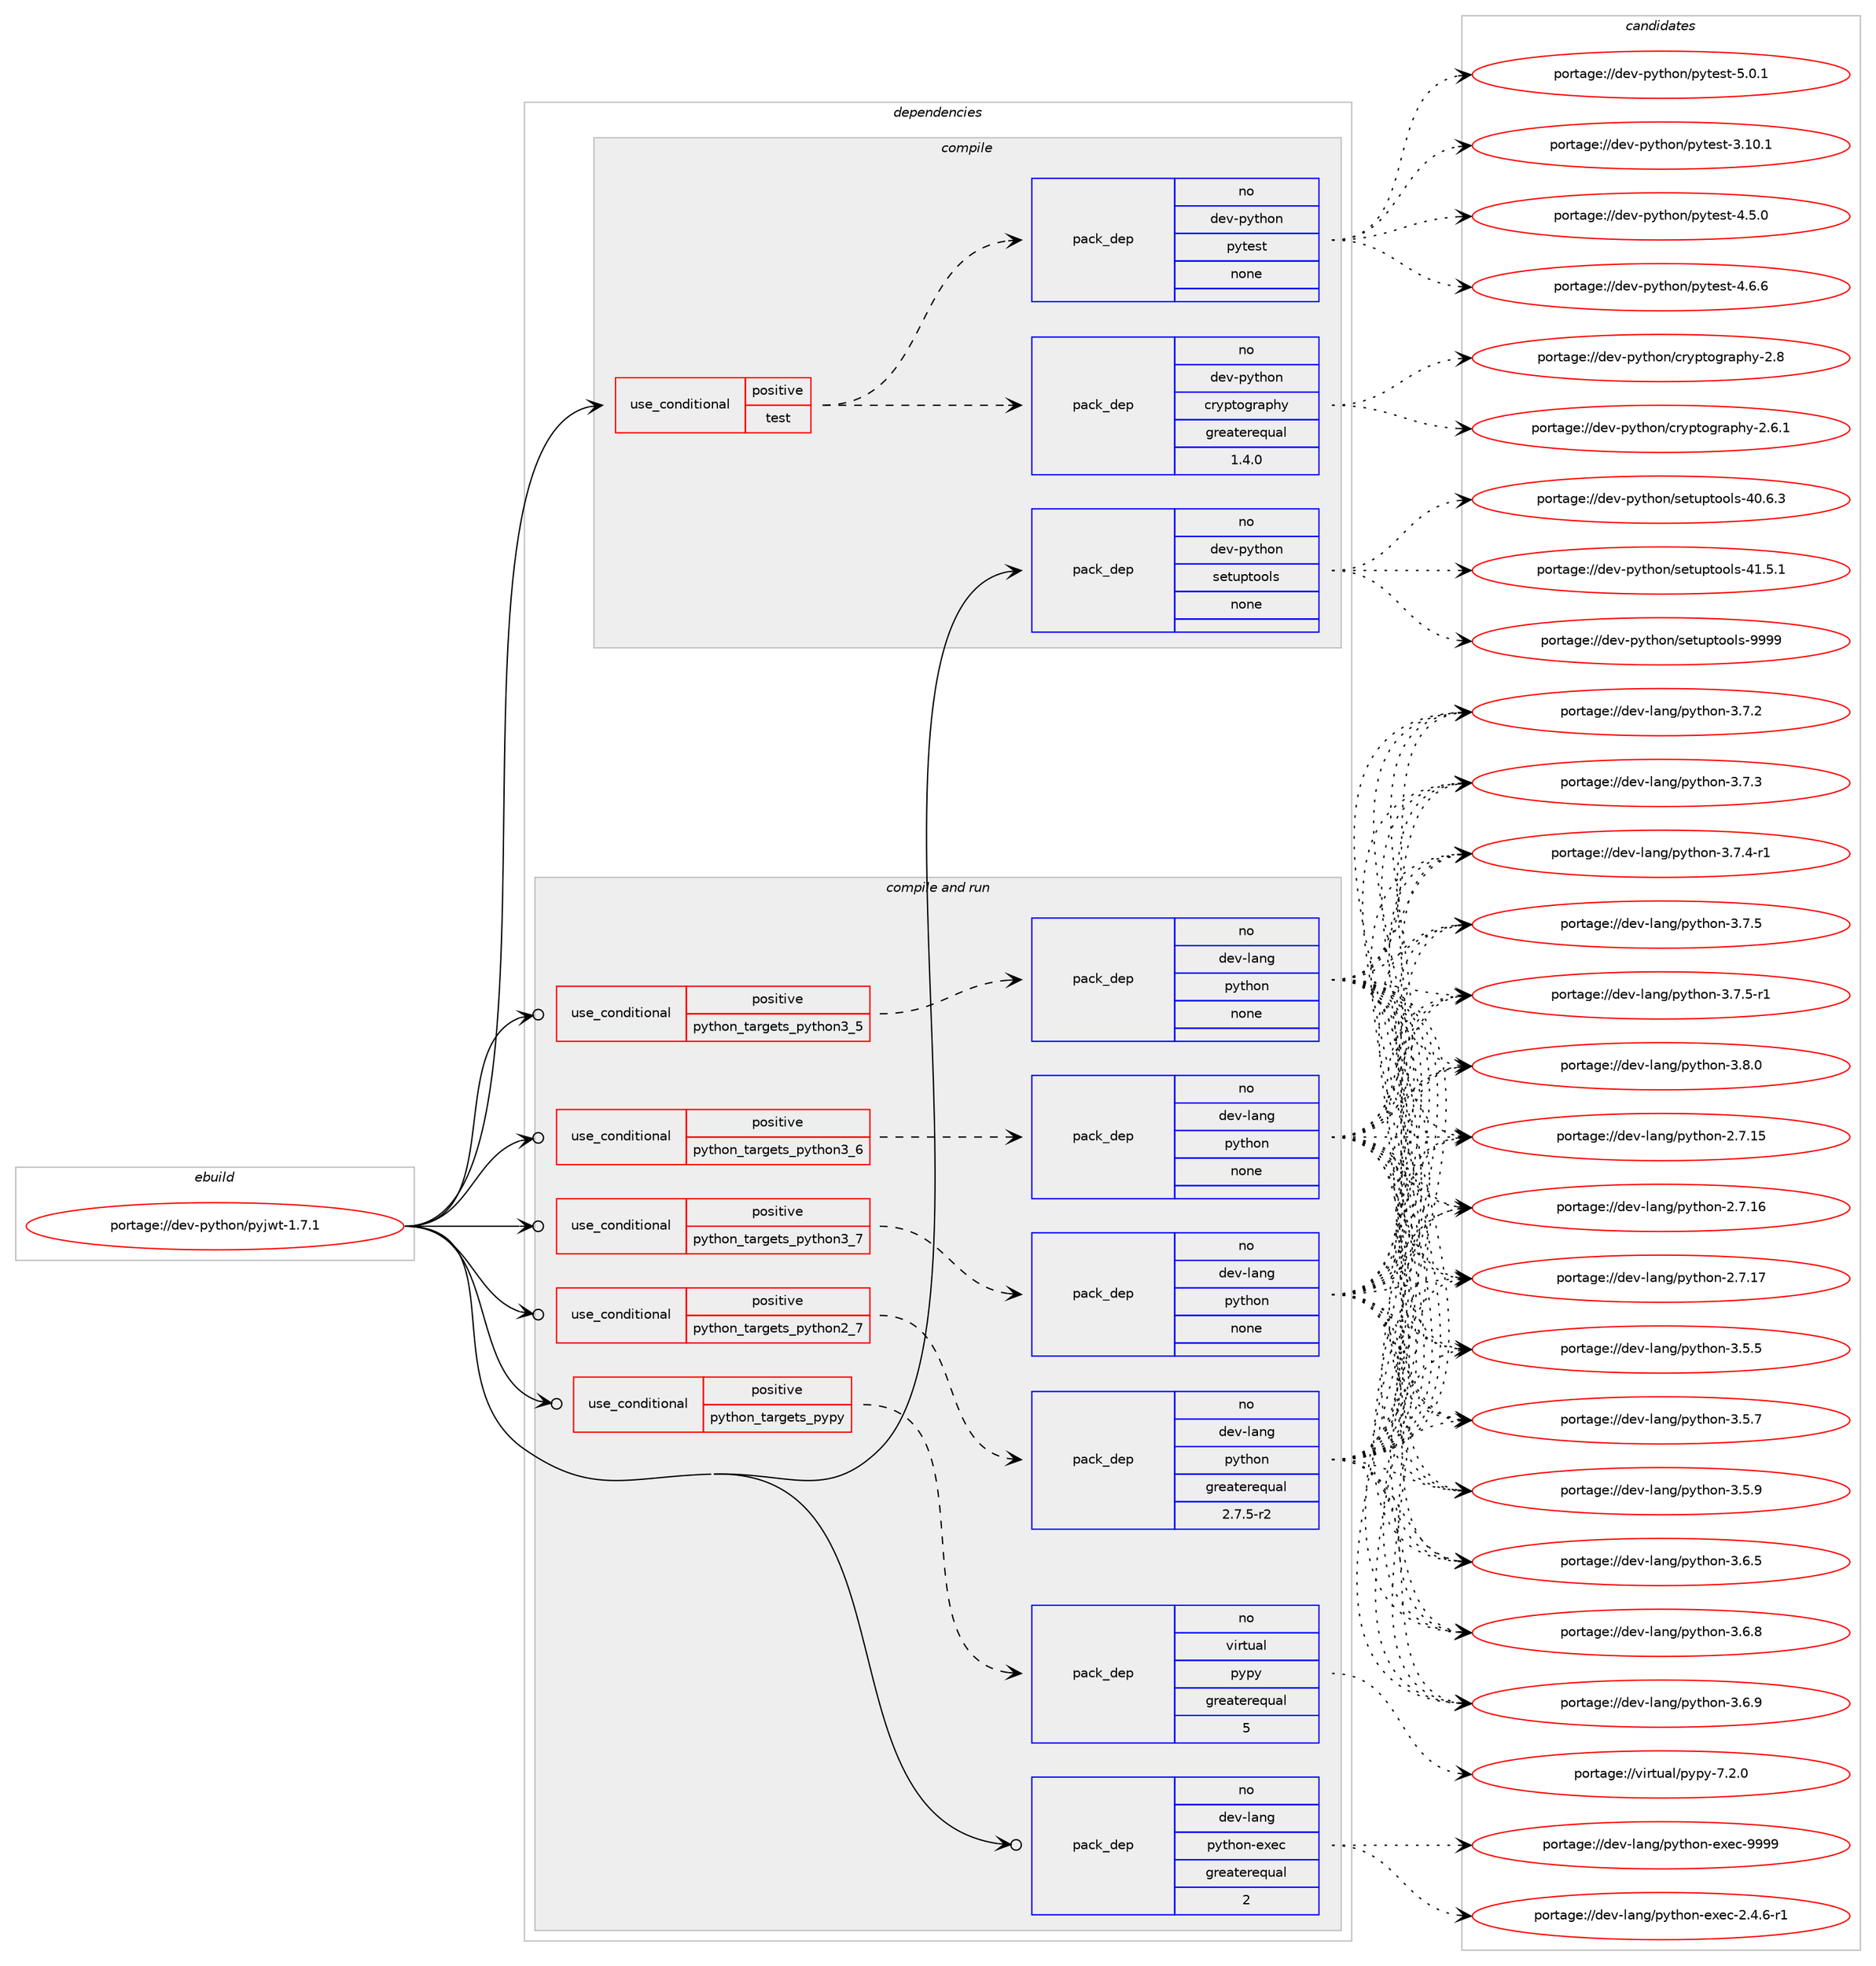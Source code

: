 digraph prolog {

# *************
# Graph options
# *************

newrank=true;
concentrate=true;
compound=true;
graph [rankdir=LR,fontname=Helvetica,fontsize=10,ranksep=1.5];#, ranksep=2.5, nodesep=0.2];
edge  [arrowhead=vee];
node  [fontname=Helvetica,fontsize=10];

# **********
# The ebuild
# **********

subgraph cluster_leftcol {
color=gray;
rank=same;
label=<<i>ebuild</i>>;
id [label="portage://dev-python/pyjwt-1.7.1", color=red, width=4, href="../dev-python/pyjwt-1.7.1.svg"];
}

# ****************
# The dependencies
# ****************

subgraph cluster_midcol {
color=gray;
label=<<i>dependencies</i>>;
subgraph cluster_compile {
fillcolor="#eeeeee";
style=filled;
label=<<i>compile</i>>;
subgraph cond35411 {
dependency161553 [label=<<TABLE BORDER="0" CELLBORDER="1" CELLSPACING="0" CELLPADDING="4"><TR><TD ROWSPAN="3" CELLPADDING="10">use_conditional</TD></TR><TR><TD>positive</TD></TR><TR><TD>test</TD></TR></TABLE>>, shape=none, color=red];
subgraph pack122774 {
dependency161554 [label=<<TABLE BORDER="0" CELLBORDER="1" CELLSPACING="0" CELLPADDING="4" WIDTH="220"><TR><TD ROWSPAN="6" CELLPADDING="30">pack_dep</TD></TR><TR><TD WIDTH="110">no</TD></TR><TR><TD>dev-python</TD></TR><TR><TD>cryptography</TD></TR><TR><TD>greaterequal</TD></TR><TR><TD>1.4.0</TD></TR></TABLE>>, shape=none, color=blue];
}
dependency161553:e -> dependency161554:w [weight=20,style="dashed",arrowhead="vee"];
subgraph pack122775 {
dependency161555 [label=<<TABLE BORDER="0" CELLBORDER="1" CELLSPACING="0" CELLPADDING="4" WIDTH="220"><TR><TD ROWSPAN="6" CELLPADDING="30">pack_dep</TD></TR><TR><TD WIDTH="110">no</TD></TR><TR><TD>dev-python</TD></TR><TR><TD>pytest</TD></TR><TR><TD>none</TD></TR><TR><TD></TD></TR></TABLE>>, shape=none, color=blue];
}
dependency161553:e -> dependency161555:w [weight=20,style="dashed",arrowhead="vee"];
}
id:e -> dependency161553:w [weight=20,style="solid",arrowhead="vee"];
subgraph pack122776 {
dependency161556 [label=<<TABLE BORDER="0" CELLBORDER="1" CELLSPACING="0" CELLPADDING="4" WIDTH="220"><TR><TD ROWSPAN="6" CELLPADDING="30">pack_dep</TD></TR><TR><TD WIDTH="110">no</TD></TR><TR><TD>dev-python</TD></TR><TR><TD>setuptools</TD></TR><TR><TD>none</TD></TR><TR><TD></TD></TR></TABLE>>, shape=none, color=blue];
}
id:e -> dependency161556:w [weight=20,style="solid",arrowhead="vee"];
}
subgraph cluster_compileandrun {
fillcolor="#eeeeee";
style=filled;
label=<<i>compile and run</i>>;
subgraph cond35412 {
dependency161557 [label=<<TABLE BORDER="0" CELLBORDER="1" CELLSPACING="0" CELLPADDING="4"><TR><TD ROWSPAN="3" CELLPADDING="10">use_conditional</TD></TR><TR><TD>positive</TD></TR><TR><TD>python_targets_pypy</TD></TR></TABLE>>, shape=none, color=red];
subgraph pack122777 {
dependency161558 [label=<<TABLE BORDER="0" CELLBORDER="1" CELLSPACING="0" CELLPADDING="4" WIDTH="220"><TR><TD ROWSPAN="6" CELLPADDING="30">pack_dep</TD></TR><TR><TD WIDTH="110">no</TD></TR><TR><TD>virtual</TD></TR><TR><TD>pypy</TD></TR><TR><TD>greaterequal</TD></TR><TR><TD>5</TD></TR></TABLE>>, shape=none, color=blue];
}
dependency161557:e -> dependency161558:w [weight=20,style="dashed",arrowhead="vee"];
}
id:e -> dependency161557:w [weight=20,style="solid",arrowhead="odotvee"];
subgraph cond35413 {
dependency161559 [label=<<TABLE BORDER="0" CELLBORDER="1" CELLSPACING="0" CELLPADDING="4"><TR><TD ROWSPAN="3" CELLPADDING="10">use_conditional</TD></TR><TR><TD>positive</TD></TR><TR><TD>python_targets_python2_7</TD></TR></TABLE>>, shape=none, color=red];
subgraph pack122778 {
dependency161560 [label=<<TABLE BORDER="0" CELLBORDER="1" CELLSPACING="0" CELLPADDING="4" WIDTH="220"><TR><TD ROWSPAN="6" CELLPADDING="30">pack_dep</TD></TR><TR><TD WIDTH="110">no</TD></TR><TR><TD>dev-lang</TD></TR><TR><TD>python</TD></TR><TR><TD>greaterequal</TD></TR><TR><TD>2.7.5-r2</TD></TR></TABLE>>, shape=none, color=blue];
}
dependency161559:e -> dependency161560:w [weight=20,style="dashed",arrowhead="vee"];
}
id:e -> dependency161559:w [weight=20,style="solid",arrowhead="odotvee"];
subgraph cond35414 {
dependency161561 [label=<<TABLE BORDER="0" CELLBORDER="1" CELLSPACING="0" CELLPADDING="4"><TR><TD ROWSPAN="3" CELLPADDING="10">use_conditional</TD></TR><TR><TD>positive</TD></TR><TR><TD>python_targets_python3_5</TD></TR></TABLE>>, shape=none, color=red];
subgraph pack122779 {
dependency161562 [label=<<TABLE BORDER="0" CELLBORDER="1" CELLSPACING="0" CELLPADDING="4" WIDTH="220"><TR><TD ROWSPAN="6" CELLPADDING="30">pack_dep</TD></TR><TR><TD WIDTH="110">no</TD></TR><TR><TD>dev-lang</TD></TR><TR><TD>python</TD></TR><TR><TD>none</TD></TR><TR><TD></TD></TR></TABLE>>, shape=none, color=blue];
}
dependency161561:e -> dependency161562:w [weight=20,style="dashed",arrowhead="vee"];
}
id:e -> dependency161561:w [weight=20,style="solid",arrowhead="odotvee"];
subgraph cond35415 {
dependency161563 [label=<<TABLE BORDER="0" CELLBORDER="1" CELLSPACING="0" CELLPADDING="4"><TR><TD ROWSPAN="3" CELLPADDING="10">use_conditional</TD></TR><TR><TD>positive</TD></TR><TR><TD>python_targets_python3_6</TD></TR></TABLE>>, shape=none, color=red];
subgraph pack122780 {
dependency161564 [label=<<TABLE BORDER="0" CELLBORDER="1" CELLSPACING="0" CELLPADDING="4" WIDTH="220"><TR><TD ROWSPAN="6" CELLPADDING="30">pack_dep</TD></TR><TR><TD WIDTH="110">no</TD></TR><TR><TD>dev-lang</TD></TR><TR><TD>python</TD></TR><TR><TD>none</TD></TR><TR><TD></TD></TR></TABLE>>, shape=none, color=blue];
}
dependency161563:e -> dependency161564:w [weight=20,style="dashed",arrowhead="vee"];
}
id:e -> dependency161563:w [weight=20,style="solid",arrowhead="odotvee"];
subgraph cond35416 {
dependency161565 [label=<<TABLE BORDER="0" CELLBORDER="1" CELLSPACING="0" CELLPADDING="4"><TR><TD ROWSPAN="3" CELLPADDING="10">use_conditional</TD></TR><TR><TD>positive</TD></TR><TR><TD>python_targets_python3_7</TD></TR></TABLE>>, shape=none, color=red];
subgraph pack122781 {
dependency161566 [label=<<TABLE BORDER="0" CELLBORDER="1" CELLSPACING="0" CELLPADDING="4" WIDTH="220"><TR><TD ROWSPAN="6" CELLPADDING="30">pack_dep</TD></TR><TR><TD WIDTH="110">no</TD></TR><TR><TD>dev-lang</TD></TR><TR><TD>python</TD></TR><TR><TD>none</TD></TR><TR><TD></TD></TR></TABLE>>, shape=none, color=blue];
}
dependency161565:e -> dependency161566:w [weight=20,style="dashed",arrowhead="vee"];
}
id:e -> dependency161565:w [weight=20,style="solid",arrowhead="odotvee"];
subgraph pack122782 {
dependency161567 [label=<<TABLE BORDER="0" CELLBORDER="1" CELLSPACING="0" CELLPADDING="4" WIDTH="220"><TR><TD ROWSPAN="6" CELLPADDING="30">pack_dep</TD></TR><TR><TD WIDTH="110">no</TD></TR><TR><TD>dev-lang</TD></TR><TR><TD>python-exec</TD></TR><TR><TD>greaterequal</TD></TR><TR><TD>2</TD></TR></TABLE>>, shape=none, color=blue];
}
id:e -> dependency161567:w [weight=20,style="solid",arrowhead="odotvee"];
}
subgraph cluster_run {
fillcolor="#eeeeee";
style=filled;
label=<<i>run</i>>;
}
}

# **************
# The candidates
# **************

subgraph cluster_choices {
rank=same;
color=gray;
label=<<i>candidates</i>>;

subgraph choice122774 {
color=black;
nodesep=1;
choiceportage10010111845112121116104111110479911412111211611110311497112104121455046544649 [label="portage://dev-python/cryptography-2.6.1", color=red, width=4,href="../dev-python/cryptography-2.6.1.svg"];
choiceportage1001011184511212111610411111047991141211121161111031149711210412145504656 [label="portage://dev-python/cryptography-2.8", color=red, width=4,href="../dev-python/cryptography-2.8.svg"];
dependency161554:e -> choiceportage10010111845112121116104111110479911412111211611110311497112104121455046544649:w [style=dotted,weight="100"];
dependency161554:e -> choiceportage1001011184511212111610411111047991141211121161111031149711210412145504656:w [style=dotted,weight="100"];
}
subgraph choice122775 {
color=black;
nodesep=1;
choiceportage100101118451121211161041111104711212111610111511645514649484649 [label="portage://dev-python/pytest-3.10.1", color=red, width=4,href="../dev-python/pytest-3.10.1.svg"];
choiceportage1001011184511212111610411111047112121116101115116455246534648 [label="portage://dev-python/pytest-4.5.0", color=red, width=4,href="../dev-python/pytest-4.5.0.svg"];
choiceportage1001011184511212111610411111047112121116101115116455246544654 [label="portage://dev-python/pytest-4.6.6", color=red, width=4,href="../dev-python/pytest-4.6.6.svg"];
choiceportage1001011184511212111610411111047112121116101115116455346484649 [label="portage://dev-python/pytest-5.0.1", color=red, width=4,href="../dev-python/pytest-5.0.1.svg"];
dependency161555:e -> choiceportage100101118451121211161041111104711212111610111511645514649484649:w [style=dotted,weight="100"];
dependency161555:e -> choiceportage1001011184511212111610411111047112121116101115116455246534648:w [style=dotted,weight="100"];
dependency161555:e -> choiceportage1001011184511212111610411111047112121116101115116455246544654:w [style=dotted,weight="100"];
dependency161555:e -> choiceportage1001011184511212111610411111047112121116101115116455346484649:w [style=dotted,weight="100"];
}
subgraph choice122776 {
color=black;
nodesep=1;
choiceportage100101118451121211161041111104711510111611711211611111110811545524846544651 [label="portage://dev-python/setuptools-40.6.3", color=red, width=4,href="../dev-python/setuptools-40.6.3.svg"];
choiceportage100101118451121211161041111104711510111611711211611111110811545524946534649 [label="portage://dev-python/setuptools-41.5.1", color=red, width=4,href="../dev-python/setuptools-41.5.1.svg"];
choiceportage10010111845112121116104111110471151011161171121161111111081154557575757 [label="portage://dev-python/setuptools-9999", color=red, width=4,href="../dev-python/setuptools-9999.svg"];
dependency161556:e -> choiceportage100101118451121211161041111104711510111611711211611111110811545524846544651:w [style=dotted,weight="100"];
dependency161556:e -> choiceportage100101118451121211161041111104711510111611711211611111110811545524946534649:w [style=dotted,weight="100"];
dependency161556:e -> choiceportage10010111845112121116104111110471151011161171121161111111081154557575757:w [style=dotted,weight="100"];
}
subgraph choice122777 {
color=black;
nodesep=1;
choiceportage1181051141161179710847112121112121455546504648 [label="portage://virtual/pypy-7.2.0", color=red, width=4,href="../virtual/pypy-7.2.0.svg"];
dependency161558:e -> choiceportage1181051141161179710847112121112121455546504648:w [style=dotted,weight="100"];
}
subgraph choice122778 {
color=black;
nodesep=1;
choiceportage10010111845108971101034711212111610411111045504655464953 [label="portage://dev-lang/python-2.7.15", color=red, width=4,href="../dev-lang/python-2.7.15.svg"];
choiceportage10010111845108971101034711212111610411111045504655464954 [label="portage://dev-lang/python-2.7.16", color=red, width=4,href="../dev-lang/python-2.7.16.svg"];
choiceportage10010111845108971101034711212111610411111045504655464955 [label="portage://dev-lang/python-2.7.17", color=red, width=4,href="../dev-lang/python-2.7.17.svg"];
choiceportage100101118451089711010347112121116104111110455146534653 [label="portage://dev-lang/python-3.5.5", color=red, width=4,href="../dev-lang/python-3.5.5.svg"];
choiceportage100101118451089711010347112121116104111110455146534655 [label="portage://dev-lang/python-3.5.7", color=red, width=4,href="../dev-lang/python-3.5.7.svg"];
choiceportage100101118451089711010347112121116104111110455146534657 [label="portage://dev-lang/python-3.5.9", color=red, width=4,href="../dev-lang/python-3.5.9.svg"];
choiceportage100101118451089711010347112121116104111110455146544653 [label="portage://dev-lang/python-3.6.5", color=red, width=4,href="../dev-lang/python-3.6.5.svg"];
choiceportage100101118451089711010347112121116104111110455146544656 [label="portage://dev-lang/python-3.6.8", color=red, width=4,href="../dev-lang/python-3.6.8.svg"];
choiceportage100101118451089711010347112121116104111110455146544657 [label="portage://dev-lang/python-3.6.9", color=red, width=4,href="../dev-lang/python-3.6.9.svg"];
choiceportage100101118451089711010347112121116104111110455146554650 [label="portage://dev-lang/python-3.7.2", color=red, width=4,href="../dev-lang/python-3.7.2.svg"];
choiceportage100101118451089711010347112121116104111110455146554651 [label="portage://dev-lang/python-3.7.3", color=red, width=4,href="../dev-lang/python-3.7.3.svg"];
choiceportage1001011184510897110103471121211161041111104551465546524511449 [label="portage://dev-lang/python-3.7.4-r1", color=red, width=4,href="../dev-lang/python-3.7.4-r1.svg"];
choiceportage100101118451089711010347112121116104111110455146554653 [label="portage://dev-lang/python-3.7.5", color=red, width=4,href="../dev-lang/python-3.7.5.svg"];
choiceportage1001011184510897110103471121211161041111104551465546534511449 [label="portage://dev-lang/python-3.7.5-r1", color=red, width=4,href="../dev-lang/python-3.7.5-r1.svg"];
choiceportage100101118451089711010347112121116104111110455146564648 [label="portage://dev-lang/python-3.8.0", color=red, width=4,href="../dev-lang/python-3.8.0.svg"];
dependency161560:e -> choiceportage10010111845108971101034711212111610411111045504655464953:w [style=dotted,weight="100"];
dependency161560:e -> choiceportage10010111845108971101034711212111610411111045504655464954:w [style=dotted,weight="100"];
dependency161560:e -> choiceportage10010111845108971101034711212111610411111045504655464955:w [style=dotted,weight="100"];
dependency161560:e -> choiceportage100101118451089711010347112121116104111110455146534653:w [style=dotted,weight="100"];
dependency161560:e -> choiceportage100101118451089711010347112121116104111110455146534655:w [style=dotted,weight="100"];
dependency161560:e -> choiceportage100101118451089711010347112121116104111110455146534657:w [style=dotted,weight="100"];
dependency161560:e -> choiceportage100101118451089711010347112121116104111110455146544653:w [style=dotted,weight="100"];
dependency161560:e -> choiceportage100101118451089711010347112121116104111110455146544656:w [style=dotted,weight="100"];
dependency161560:e -> choiceportage100101118451089711010347112121116104111110455146544657:w [style=dotted,weight="100"];
dependency161560:e -> choiceportage100101118451089711010347112121116104111110455146554650:w [style=dotted,weight="100"];
dependency161560:e -> choiceportage100101118451089711010347112121116104111110455146554651:w [style=dotted,weight="100"];
dependency161560:e -> choiceportage1001011184510897110103471121211161041111104551465546524511449:w [style=dotted,weight="100"];
dependency161560:e -> choiceportage100101118451089711010347112121116104111110455146554653:w [style=dotted,weight="100"];
dependency161560:e -> choiceportage1001011184510897110103471121211161041111104551465546534511449:w [style=dotted,weight="100"];
dependency161560:e -> choiceportage100101118451089711010347112121116104111110455146564648:w [style=dotted,weight="100"];
}
subgraph choice122779 {
color=black;
nodesep=1;
choiceportage10010111845108971101034711212111610411111045504655464953 [label="portage://dev-lang/python-2.7.15", color=red, width=4,href="../dev-lang/python-2.7.15.svg"];
choiceportage10010111845108971101034711212111610411111045504655464954 [label="portage://dev-lang/python-2.7.16", color=red, width=4,href="../dev-lang/python-2.7.16.svg"];
choiceportage10010111845108971101034711212111610411111045504655464955 [label="portage://dev-lang/python-2.7.17", color=red, width=4,href="../dev-lang/python-2.7.17.svg"];
choiceportage100101118451089711010347112121116104111110455146534653 [label="portage://dev-lang/python-3.5.5", color=red, width=4,href="../dev-lang/python-3.5.5.svg"];
choiceportage100101118451089711010347112121116104111110455146534655 [label="portage://dev-lang/python-3.5.7", color=red, width=4,href="../dev-lang/python-3.5.7.svg"];
choiceportage100101118451089711010347112121116104111110455146534657 [label="portage://dev-lang/python-3.5.9", color=red, width=4,href="../dev-lang/python-3.5.9.svg"];
choiceportage100101118451089711010347112121116104111110455146544653 [label="portage://dev-lang/python-3.6.5", color=red, width=4,href="../dev-lang/python-3.6.5.svg"];
choiceportage100101118451089711010347112121116104111110455146544656 [label="portage://dev-lang/python-3.6.8", color=red, width=4,href="../dev-lang/python-3.6.8.svg"];
choiceportage100101118451089711010347112121116104111110455146544657 [label="portage://dev-lang/python-3.6.9", color=red, width=4,href="../dev-lang/python-3.6.9.svg"];
choiceportage100101118451089711010347112121116104111110455146554650 [label="portage://dev-lang/python-3.7.2", color=red, width=4,href="../dev-lang/python-3.7.2.svg"];
choiceportage100101118451089711010347112121116104111110455146554651 [label="portage://dev-lang/python-3.7.3", color=red, width=4,href="../dev-lang/python-3.7.3.svg"];
choiceportage1001011184510897110103471121211161041111104551465546524511449 [label="portage://dev-lang/python-3.7.4-r1", color=red, width=4,href="../dev-lang/python-3.7.4-r1.svg"];
choiceportage100101118451089711010347112121116104111110455146554653 [label="portage://dev-lang/python-3.7.5", color=red, width=4,href="../dev-lang/python-3.7.5.svg"];
choiceportage1001011184510897110103471121211161041111104551465546534511449 [label="portage://dev-lang/python-3.7.5-r1", color=red, width=4,href="../dev-lang/python-3.7.5-r1.svg"];
choiceportage100101118451089711010347112121116104111110455146564648 [label="portage://dev-lang/python-3.8.0", color=red, width=4,href="../dev-lang/python-3.8.0.svg"];
dependency161562:e -> choiceportage10010111845108971101034711212111610411111045504655464953:w [style=dotted,weight="100"];
dependency161562:e -> choiceportage10010111845108971101034711212111610411111045504655464954:w [style=dotted,weight="100"];
dependency161562:e -> choiceportage10010111845108971101034711212111610411111045504655464955:w [style=dotted,weight="100"];
dependency161562:e -> choiceportage100101118451089711010347112121116104111110455146534653:w [style=dotted,weight="100"];
dependency161562:e -> choiceportage100101118451089711010347112121116104111110455146534655:w [style=dotted,weight="100"];
dependency161562:e -> choiceportage100101118451089711010347112121116104111110455146534657:w [style=dotted,weight="100"];
dependency161562:e -> choiceportage100101118451089711010347112121116104111110455146544653:w [style=dotted,weight="100"];
dependency161562:e -> choiceportage100101118451089711010347112121116104111110455146544656:w [style=dotted,weight="100"];
dependency161562:e -> choiceportage100101118451089711010347112121116104111110455146544657:w [style=dotted,weight="100"];
dependency161562:e -> choiceportage100101118451089711010347112121116104111110455146554650:w [style=dotted,weight="100"];
dependency161562:e -> choiceportage100101118451089711010347112121116104111110455146554651:w [style=dotted,weight="100"];
dependency161562:e -> choiceportage1001011184510897110103471121211161041111104551465546524511449:w [style=dotted,weight="100"];
dependency161562:e -> choiceportage100101118451089711010347112121116104111110455146554653:w [style=dotted,weight="100"];
dependency161562:e -> choiceportage1001011184510897110103471121211161041111104551465546534511449:w [style=dotted,weight="100"];
dependency161562:e -> choiceportage100101118451089711010347112121116104111110455146564648:w [style=dotted,weight="100"];
}
subgraph choice122780 {
color=black;
nodesep=1;
choiceportage10010111845108971101034711212111610411111045504655464953 [label="portage://dev-lang/python-2.7.15", color=red, width=4,href="../dev-lang/python-2.7.15.svg"];
choiceportage10010111845108971101034711212111610411111045504655464954 [label="portage://dev-lang/python-2.7.16", color=red, width=4,href="../dev-lang/python-2.7.16.svg"];
choiceportage10010111845108971101034711212111610411111045504655464955 [label="portage://dev-lang/python-2.7.17", color=red, width=4,href="../dev-lang/python-2.7.17.svg"];
choiceportage100101118451089711010347112121116104111110455146534653 [label="portage://dev-lang/python-3.5.5", color=red, width=4,href="../dev-lang/python-3.5.5.svg"];
choiceportage100101118451089711010347112121116104111110455146534655 [label="portage://dev-lang/python-3.5.7", color=red, width=4,href="../dev-lang/python-3.5.7.svg"];
choiceportage100101118451089711010347112121116104111110455146534657 [label="portage://dev-lang/python-3.5.9", color=red, width=4,href="../dev-lang/python-3.5.9.svg"];
choiceportage100101118451089711010347112121116104111110455146544653 [label="portage://dev-lang/python-3.6.5", color=red, width=4,href="../dev-lang/python-3.6.5.svg"];
choiceportage100101118451089711010347112121116104111110455146544656 [label="portage://dev-lang/python-3.6.8", color=red, width=4,href="../dev-lang/python-3.6.8.svg"];
choiceportage100101118451089711010347112121116104111110455146544657 [label="portage://dev-lang/python-3.6.9", color=red, width=4,href="../dev-lang/python-3.6.9.svg"];
choiceportage100101118451089711010347112121116104111110455146554650 [label="portage://dev-lang/python-3.7.2", color=red, width=4,href="../dev-lang/python-3.7.2.svg"];
choiceportage100101118451089711010347112121116104111110455146554651 [label="portage://dev-lang/python-3.7.3", color=red, width=4,href="../dev-lang/python-3.7.3.svg"];
choiceportage1001011184510897110103471121211161041111104551465546524511449 [label="portage://dev-lang/python-3.7.4-r1", color=red, width=4,href="../dev-lang/python-3.7.4-r1.svg"];
choiceportage100101118451089711010347112121116104111110455146554653 [label="portage://dev-lang/python-3.7.5", color=red, width=4,href="../dev-lang/python-3.7.5.svg"];
choiceportage1001011184510897110103471121211161041111104551465546534511449 [label="portage://dev-lang/python-3.7.5-r1", color=red, width=4,href="../dev-lang/python-3.7.5-r1.svg"];
choiceportage100101118451089711010347112121116104111110455146564648 [label="portage://dev-lang/python-3.8.0", color=red, width=4,href="../dev-lang/python-3.8.0.svg"];
dependency161564:e -> choiceportage10010111845108971101034711212111610411111045504655464953:w [style=dotted,weight="100"];
dependency161564:e -> choiceportage10010111845108971101034711212111610411111045504655464954:w [style=dotted,weight="100"];
dependency161564:e -> choiceportage10010111845108971101034711212111610411111045504655464955:w [style=dotted,weight="100"];
dependency161564:e -> choiceportage100101118451089711010347112121116104111110455146534653:w [style=dotted,weight="100"];
dependency161564:e -> choiceportage100101118451089711010347112121116104111110455146534655:w [style=dotted,weight="100"];
dependency161564:e -> choiceportage100101118451089711010347112121116104111110455146534657:w [style=dotted,weight="100"];
dependency161564:e -> choiceportage100101118451089711010347112121116104111110455146544653:w [style=dotted,weight="100"];
dependency161564:e -> choiceportage100101118451089711010347112121116104111110455146544656:w [style=dotted,weight="100"];
dependency161564:e -> choiceportage100101118451089711010347112121116104111110455146544657:w [style=dotted,weight="100"];
dependency161564:e -> choiceportage100101118451089711010347112121116104111110455146554650:w [style=dotted,weight="100"];
dependency161564:e -> choiceportage100101118451089711010347112121116104111110455146554651:w [style=dotted,weight="100"];
dependency161564:e -> choiceportage1001011184510897110103471121211161041111104551465546524511449:w [style=dotted,weight="100"];
dependency161564:e -> choiceportage100101118451089711010347112121116104111110455146554653:w [style=dotted,weight="100"];
dependency161564:e -> choiceportage1001011184510897110103471121211161041111104551465546534511449:w [style=dotted,weight="100"];
dependency161564:e -> choiceportage100101118451089711010347112121116104111110455146564648:w [style=dotted,weight="100"];
}
subgraph choice122781 {
color=black;
nodesep=1;
choiceportage10010111845108971101034711212111610411111045504655464953 [label="portage://dev-lang/python-2.7.15", color=red, width=4,href="../dev-lang/python-2.7.15.svg"];
choiceportage10010111845108971101034711212111610411111045504655464954 [label="portage://dev-lang/python-2.7.16", color=red, width=4,href="../dev-lang/python-2.7.16.svg"];
choiceportage10010111845108971101034711212111610411111045504655464955 [label="portage://dev-lang/python-2.7.17", color=red, width=4,href="../dev-lang/python-2.7.17.svg"];
choiceportage100101118451089711010347112121116104111110455146534653 [label="portage://dev-lang/python-3.5.5", color=red, width=4,href="../dev-lang/python-3.5.5.svg"];
choiceportage100101118451089711010347112121116104111110455146534655 [label="portage://dev-lang/python-3.5.7", color=red, width=4,href="../dev-lang/python-3.5.7.svg"];
choiceportage100101118451089711010347112121116104111110455146534657 [label="portage://dev-lang/python-3.5.9", color=red, width=4,href="../dev-lang/python-3.5.9.svg"];
choiceportage100101118451089711010347112121116104111110455146544653 [label="portage://dev-lang/python-3.6.5", color=red, width=4,href="../dev-lang/python-3.6.5.svg"];
choiceportage100101118451089711010347112121116104111110455146544656 [label="portage://dev-lang/python-3.6.8", color=red, width=4,href="../dev-lang/python-3.6.8.svg"];
choiceportage100101118451089711010347112121116104111110455146544657 [label="portage://dev-lang/python-3.6.9", color=red, width=4,href="../dev-lang/python-3.6.9.svg"];
choiceportage100101118451089711010347112121116104111110455146554650 [label="portage://dev-lang/python-3.7.2", color=red, width=4,href="../dev-lang/python-3.7.2.svg"];
choiceportage100101118451089711010347112121116104111110455146554651 [label="portage://dev-lang/python-3.7.3", color=red, width=4,href="../dev-lang/python-3.7.3.svg"];
choiceportage1001011184510897110103471121211161041111104551465546524511449 [label="portage://dev-lang/python-3.7.4-r1", color=red, width=4,href="../dev-lang/python-3.7.4-r1.svg"];
choiceportage100101118451089711010347112121116104111110455146554653 [label="portage://dev-lang/python-3.7.5", color=red, width=4,href="../dev-lang/python-3.7.5.svg"];
choiceportage1001011184510897110103471121211161041111104551465546534511449 [label="portage://dev-lang/python-3.7.5-r1", color=red, width=4,href="../dev-lang/python-3.7.5-r1.svg"];
choiceportage100101118451089711010347112121116104111110455146564648 [label="portage://dev-lang/python-3.8.0", color=red, width=4,href="../dev-lang/python-3.8.0.svg"];
dependency161566:e -> choiceportage10010111845108971101034711212111610411111045504655464953:w [style=dotted,weight="100"];
dependency161566:e -> choiceportage10010111845108971101034711212111610411111045504655464954:w [style=dotted,weight="100"];
dependency161566:e -> choiceportage10010111845108971101034711212111610411111045504655464955:w [style=dotted,weight="100"];
dependency161566:e -> choiceportage100101118451089711010347112121116104111110455146534653:w [style=dotted,weight="100"];
dependency161566:e -> choiceportage100101118451089711010347112121116104111110455146534655:w [style=dotted,weight="100"];
dependency161566:e -> choiceportage100101118451089711010347112121116104111110455146534657:w [style=dotted,weight="100"];
dependency161566:e -> choiceportage100101118451089711010347112121116104111110455146544653:w [style=dotted,weight="100"];
dependency161566:e -> choiceportage100101118451089711010347112121116104111110455146544656:w [style=dotted,weight="100"];
dependency161566:e -> choiceportage100101118451089711010347112121116104111110455146544657:w [style=dotted,weight="100"];
dependency161566:e -> choiceportage100101118451089711010347112121116104111110455146554650:w [style=dotted,weight="100"];
dependency161566:e -> choiceportage100101118451089711010347112121116104111110455146554651:w [style=dotted,weight="100"];
dependency161566:e -> choiceportage1001011184510897110103471121211161041111104551465546524511449:w [style=dotted,weight="100"];
dependency161566:e -> choiceportage100101118451089711010347112121116104111110455146554653:w [style=dotted,weight="100"];
dependency161566:e -> choiceportage1001011184510897110103471121211161041111104551465546534511449:w [style=dotted,weight="100"];
dependency161566:e -> choiceportage100101118451089711010347112121116104111110455146564648:w [style=dotted,weight="100"];
}
subgraph choice122782 {
color=black;
nodesep=1;
choiceportage10010111845108971101034711212111610411111045101120101994550465246544511449 [label="portage://dev-lang/python-exec-2.4.6-r1", color=red, width=4,href="../dev-lang/python-exec-2.4.6-r1.svg"];
choiceportage10010111845108971101034711212111610411111045101120101994557575757 [label="portage://dev-lang/python-exec-9999", color=red, width=4,href="../dev-lang/python-exec-9999.svg"];
dependency161567:e -> choiceportage10010111845108971101034711212111610411111045101120101994550465246544511449:w [style=dotted,weight="100"];
dependency161567:e -> choiceportage10010111845108971101034711212111610411111045101120101994557575757:w [style=dotted,weight="100"];
}
}

}
